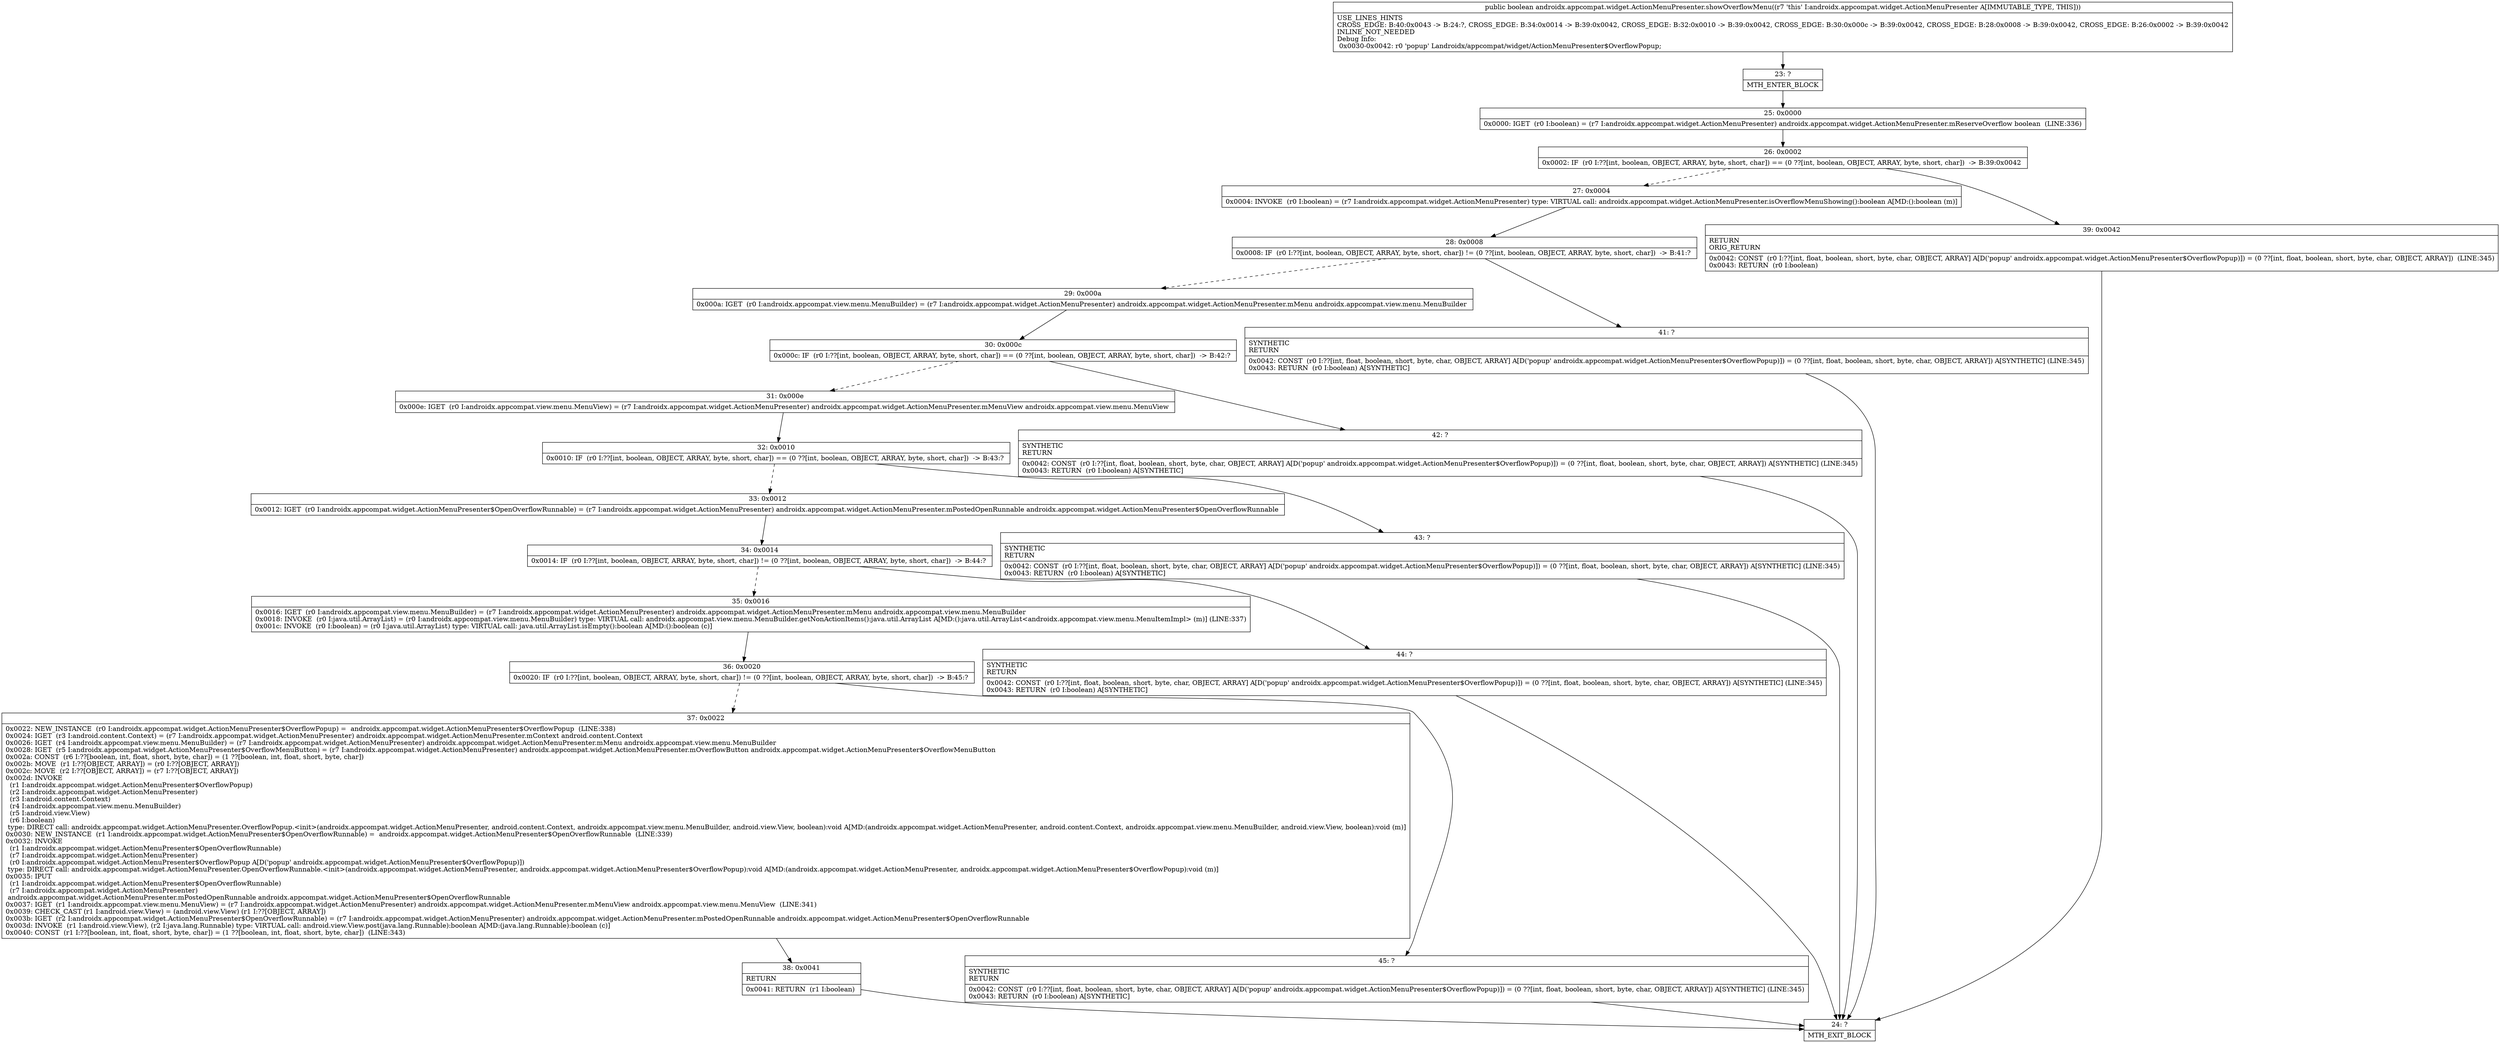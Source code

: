 digraph "CFG forandroidx.appcompat.widget.ActionMenuPresenter.showOverflowMenu()Z" {
Node_23 [shape=record,label="{23\:\ ?|MTH_ENTER_BLOCK\l}"];
Node_25 [shape=record,label="{25\:\ 0x0000|0x0000: IGET  (r0 I:boolean) = (r7 I:androidx.appcompat.widget.ActionMenuPresenter) androidx.appcompat.widget.ActionMenuPresenter.mReserveOverflow boolean  (LINE:336)\l}"];
Node_26 [shape=record,label="{26\:\ 0x0002|0x0002: IF  (r0 I:??[int, boolean, OBJECT, ARRAY, byte, short, char]) == (0 ??[int, boolean, OBJECT, ARRAY, byte, short, char])  \-\> B:39:0x0042 \l}"];
Node_27 [shape=record,label="{27\:\ 0x0004|0x0004: INVOKE  (r0 I:boolean) = (r7 I:androidx.appcompat.widget.ActionMenuPresenter) type: VIRTUAL call: androidx.appcompat.widget.ActionMenuPresenter.isOverflowMenuShowing():boolean A[MD:():boolean (m)]\l}"];
Node_28 [shape=record,label="{28\:\ 0x0008|0x0008: IF  (r0 I:??[int, boolean, OBJECT, ARRAY, byte, short, char]) != (0 ??[int, boolean, OBJECT, ARRAY, byte, short, char])  \-\> B:41:? \l}"];
Node_29 [shape=record,label="{29\:\ 0x000a|0x000a: IGET  (r0 I:androidx.appcompat.view.menu.MenuBuilder) = (r7 I:androidx.appcompat.widget.ActionMenuPresenter) androidx.appcompat.widget.ActionMenuPresenter.mMenu androidx.appcompat.view.menu.MenuBuilder \l}"];
Node_30 [shape=record,label="{30\:\ 0x000c|0x000c: IF  (r0 I:??[int, boolean, OBJECT, ARRAY, byte, short, char]) == (0 ??[int, boolean, OBJECT, ARRAY, byte, short, char])  \-\> B:42:? \l}"];
Node_31 [shape=record,label="{31\:\ 0x000e|0x000e: IGET  (r0 I:androidx.appcompat.view.menu.MenuView) = (r7 I:androidx.appcompat.widget.ActionMenuPresenter) androidx.appcompat.widget.ActionMenuPresenter.mMenuView androidx.appcompat.view.menu.MenuView \l}"];
Node_32 [shape=record,label="{32\:\ 0x0010|0x0010: IF  (r0 I:??[int, boolean, OBJECT, ARRAY, byte, short, char]) == (0 ??[int, boolean, OBJECT, ARRAY, byte, short, char])  \-\> B:43:? \l}"];
Node_33 [shape=record,label="{33\:\ 0x0012|0x0012: IGET  (r0 I:androidx.appcompat.widget.ActionMenuPresenter$OpenOverflowRunnable) = (r7 I:androidx.appcompat.widget.ActionMenuPresenter) androidx.appcompat.widget.ActionMenuPresenter.mPostedOpenRunnable androidx.appcompat.widget.ActionMenuPresenter$OpenOverflowRunnable \l}"];
Node_34 [shape=record,label="{34\:\ 0x0014|0x0014: IF  (r0 I:??[int, boolean, OBJECT, ARRAY, byte, short, char]) != (0 ??[int, boolean, OBJECT, ARRAY, byte, short, char])  \-\> B:44:? \l}"];
Node_35 [shape=record,label="{35\:\ 0x0016|0x0016: IGET  (r0 I:androidx.appcompat.view.menu.MenuBuilder) = (r7 I:androidx.appcompat.widget.ActionMenuPresenter) androidx.appcompat.widget.ActionMenuPresenter.mMenu androidx.appcompat.view.menu.MenuBuilder \l0x0018: INVOKE  (r0 I:java.util.ArrayList) = (r0 I:androidx.appcompat.view.menu.MenuBuilder) type: VIRTUAL call: androidx.appcompat.view.menu.MenuBuilder.getNonActionItems():java.util.ArrayList A[MD:():java.util.ArrayList\<androidx.appcompat.view.menu.MenuItemImpl\> (m)] (LINE:337)\l0x001c: INVOKE  (r0 I:boolean) = (r0 I:java.util.ArrayList) type: VIRTUAL call: java.util.ArrayList.isEmpty():boolean A[MD:():boolean (c)]\l}"];
Node_36 [shape=record,label="{36\:\ 0x0020|0x0020: IF  (r0 I:??[int, boolean, OBJECT, ARRAY, byte, short, char]) != (0 ??[int, boolean, OBJECT, ARRAY, byte, short, char])  \-\> B:45:? \l}"];
Node_37 [shape=record,label="{37\:\ 0x0022|0x0022: NEW_INSTANCE  (r0 I:androidx.appcompat.widget.ActionMenuPresenter$OverflowPopup) =  androidx.appcompat.widget.ActionMenuPresenter$OverflowPopup  (LINE:338)\l0x0024: IGET  (r3 I:android.content.Context) = (r7 I:androidx.appcompat.widget.ActionMenuPresenter) androidx.appcompat.widget.ActionMenuPresenter.mContext android.content.Context \l0x0026: IGET  (r4 I:androidx.appcompat.view.menu.MenuBuilder) = (r7 I:androidx.appcompat.widget.ActionMenuPresenter) androidx.appcompat.widget.ActionMenuPresenter.mMenu androidx.appcompat.view.menu.MenuBuilder \l0x0028: IGET  (r5 I:androidx.appcompat.widget.ActionMenuPresenter$OverflowMenuButton) = (r7 I:androidx.appcompat.widget.ActionMenuPresenter) androidx.appcompat.widget.ActionMenuPresenter.mOverflowButton androidx.appcompat.widget.ActionMenuPresenter$OverflowMenuButton \l0x002a: CONST  (r6 I:??[boolean, int, float, short, byte, char]) = (1 ??[boolean, int, float, short, byte, char]) \l0x002b: MOVE  (r1 I:??[OBJECT, ARRAY]) = (r0 I:??[OBJECT, ARRAY]) \l0x002c: MOVE  (r2 I:??[OBJECT, ARRAY]) = (r7 I:??[OBJECT, ARRAY]) \l0x002d: INVOKE  \l  (r1 I:androidx.appcompat.widget.ActionMenuPresenter$OverflowPopup)\l  (r2 I:androidx.appcompat.widget.ActionMenuPresenter)\l  (r3 I:android.content.Context)\l  (r4 I:androidx.appcompat.view.menu.MenuBuilder)\l  (r5 I:android.view.View)\l  (r6 I:boolean)\l type: DIRECT call: androidx.appcompat.widget.ActionMenuPresenter.OverflowPopup.\<init\>(androidx.appcompat.widget.ActionMenuPresenter, android.content.Context, androidx.appcompat.view.menu.MenuBuilder, android.view.View, boolean):void A[MD:(androidx.appcompat.widget.ActionMenuPresenter, android.content.Context, androidx.appcompat.view.menu.MenuBuilder, android.view.View, boolean):void (m)]\l0x0030: NEW_INSTANCE  (r1 I:androidx.appcompat.widget.ActionMenuPresenter$OpenOverflowRunnable) =  androidx.appcompat.widget.ActionMenuPresenter$OpenOverflowRunnable  (LINE:339)\l0x0032: INVOKE  \l  (r1 I:androidx.appcompat.widget.ActionMenuPresenter$OpenOverflowRunnable)\l  (r7 I:androidx.appcompat.widget.ActionMenuPresenter)\l  (r0 I:androidx.appcompat.widget.ActionMenuPresenter$OverflowPopup A[D('popup' androidx.appcompat.widget.ActionMenuPresenter$OverflowPopup)])\l type: DIRECT call: androidx.appcompat.widget.ActionMenuPresenter.OpenOverflowRunnable.\<init\>(androidx.appcompat.widget.ActionMenuPresenter, androidx.appcompat.widget.ActionMenuPresenter$OverflowPopup):void A[MD:(androidx.appcompat.widget.ActionMenuPresenter, androidx.appcompat.widget.ActionMenuPresenter$OverflowPopup):void (m)]\l0x0035: IPUT  \l  (r1 I:androidx.appcompat.widget.ActionMenuPresenter$OpenOverflowRunnable)\l  (r7 I:androidx.appcompat.widget.ActionMenuPresenter)\l androidx.appcompat.widget.ActionMenuPresenter.mPostedOpenRunnable androidx.appcompat.widget.ActionMenuPresenter$OpenOverflowRunnable \l0x0037: IGET  (r1 I:androidx.appcompat.view.menu.MenuView) = (r7 I:androidx.appcompat.widget.ActionMenuPresenter) androidx.appcompat.widget.ActionMenuPresenter.mMenuView androidx.appcompat.view.menu.MenuView  (LINE:341)\l0x0039: CHECK_CAST (r1 I:android.view.View) = (android.view.View) (r1 I:??[OBJECT, ARRAY]) \l0x003b: IGET  (r2 I:androidx.appcompat.widget.ActionMenuPresenter$OpenOverflowRunnable) = (r7 I:androidx.appcompat.widget.ActionMenuPresenter) androidx.appcompat.widget.ActionMenuPresenter.mPostedOpenRunnable androidx.appcompat.widget.ActionMenuPresenter$OpenOverflowRunnable \l0x003d: INVOKE  (r1 I:android.view.View), (r2 I:java.lang.Runnable) type: VIRTUAL call: android.view.View.post(java.lang.Runnable):boolean A[MD:(java.lang.Runnable):boolean (c)]\l0x0040: CONST  (r1 I:??[boolean, int, float, short, byte, char]) = (1 ??[boolean, int, float, short, byte, char])  (LINE:343)\l}"];
Node_38 [shape=record,label="{38\:\ 0x0041|RETURN\l|0x0041: RETURN  (r1 I:boolean) \l}"];
Node_24 [shape=record,label="{24\:\ ?|MTH_EXIT_BLOCK\l}"];
Node_45 [shape=record,label="{45\:\ ?|SYNTHETIC\lRETURN\l|0x0042: CONST  (r0 I:??[int, float, boolean, short, byte, char, OBJECT, ARRAY] A[D('popup' androidx.appcompat.widget.ActionMenuPresenter$OverflowPopup)]) = (0 ??[int, float, boolean, short, byte, char, OBJECT, ARRAY]) A[SYNTHETIC] (LINE:345)\l0x0043: RETURN  (r0 I:boolean) A[SYNTHETIC]\l}"];
Node_44 [shape=record,label="{44\:\ ?|SYNTHETIC\lRETURN\l|0x0042: CONST  (r0 I:??[int, float, boolean, short, byte, char, OBJECT, ARRAY] A[D('popup' androidx.appcompat.widget.ActionMenuPresenter$OverflowPopup)]) = (0 ??[int, float, boolean, short, byte, char, OBJECT, ARRAY]) A[SYNTHETIC] (LINE:345)\l0x0043: RETURN  (r0 I:boolean) A[SYNTHETIC]\l}"];
Node_43 [shape=record,label="{43\:\ ?|SYNTHETIC\lRETURN\l|0x0042: CONST  (r0 I:??[int, float, boolean, short, byte, char, OBJECT, ARRAY] A[D('popup' androidx.appcompat.widget.ActionMenuPresenter$OverflowPopup)]) = (0 ??[int, float, boolean, short, byte, char, OBJECT, ARRAY]) A[SYNTHETIC] (LINE:345)\l0x0043: RETURN  (r0 I:boolean) A[SYNTHETIC]\l}"];
Node_42 [shape=record,label="{42\:\ ?|SYNTHETIC\lRETURN\l|0x0042: CONST  (r0 I:??[int, float, boolean, short, byte, char, OBJECT, ARRAY] A[D('popup' androidx.appcompat.widget.ActionMenuPresenter$OverflowPopup)]) = (0 ??[int, float, boolean, short, byte, char, OBJECT, ARRAY]) A[SYNTHETIC] (LINE:345)\l0x0043: RETURN  (r0 I:boolean) A[SYNTHETIC]\l}"];
Node_41 [shape=record,label="{41\:\ ?|SYNTHETIC\lRETURN\l|0x0042: CONST  (r0 I:??[int, float, boolean, short, byte, char, OBJECT, ARRAY] A[D('popup' androidx.appcompat.widget.ActionMenuPresenter$OverflowPopup)]) = (0 ??[int, float, boolean, short, byte, char, OBJECT, ARRAY]) A[SYNTHETIC] (LINE:345)\l0x0043: RETURN  (r0 I:boolean) A[SYNTHETIC]\l}"];
Node_39 [shape=record,label="{39\:\ 0x0042|RETURN\lORIG_RETURN\l|0x0042: CONST  (r0 I:??[int, float, boolean, short, byte, char, OBJECT, ARRAY] A[D('popup' androidx.appcompat.widget.ActionMenuPresenter$OverflowPopup)]) = (0 ??[int, float, boolean, short, byte, char, OBJECT, ARRAY])  (LINE:345)\l0x0043: RETURN  (r0 I:boolean) \l}"];
MethodNode[shape=record,label="{public boolean androidx.appcompat.widget.ActionMenuPresenter.showOverflowMenu((r7 'this' I:androidx.appcompat.widget.ActionMenuPresenter A[IMMUTABLE_TYPE, THIS]))  | USE_LINES_HINTS\lCROSS_EDGE: B:40:0x0043 \-\> B:24:?, CROSS_EDGE: B:34:0x0014 \-\> B:39:0x0042, CROSS_EDGE: B:32:0x0010 \-\> B:39:0x0042, CROSS_EDGE: B:30:0x000c \-\> B:39:0x0042, CROSS_EDGE: B:28:0x0008 \-\> B:39:0x0042, CROSS_EDGE: B:26:0x0002 \-\> B:39:0x0042\lINLINE_NOT_NEEDED\lDebug Info:\l  0x0030\-0x0042: r0 'popup' Landroidx\/appcompat\/widget\/ActionMenuPresenter$OverflowPopup;\l}"];
MethodNode -> Node_23;Node_23 -> Node_25;
Node_25 -> Node_26;
Node_26 -> Node_27[style=dashed];
Node_26 -> Node_39;
Node_27 -> Node_28;
Node_28 -> Node_29[style=dashed];
Node_28 -> Node_41;
Node_29 -> Node_30;
Node_30 -> Node_31[style=dashed];
Node_30 -> Node_42;
Node_31 -> Node_32;
Node_32 -> Node_33[style=dashed];
Node_32 -> Node_43;
Node_33 -> Node_34;
Node_34 -> Node_35[style=dashed];
Node_34 -> Node_44;
Node_35 -> Node_36;
Node_36 -> Node_37[style=dashed];
Node_36 -> Node_45;
Node_37 -> Node_38;
Node_38 -> Node_24;
Node_45 -> Node_24;
Node_44 -> Node_24;
Node_43 -> Node_24;
Node_42 -> Node_24;
Node_41 -> Node_24;
Node_39 -> Node_24;
}

